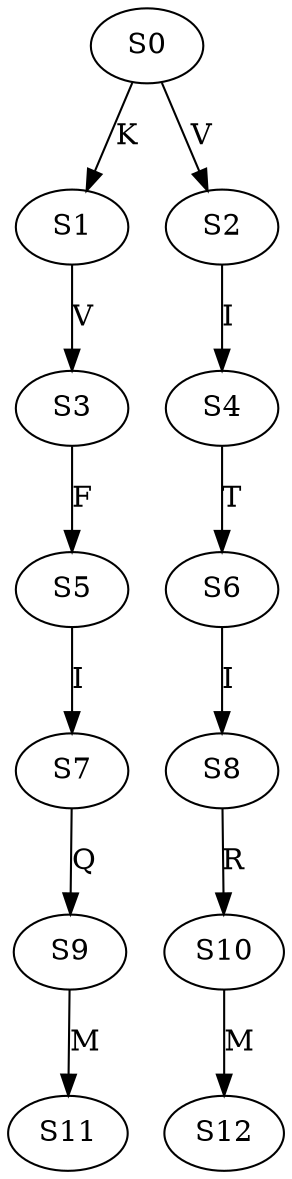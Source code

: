 strict digraph  {
	S0 -> S1 [ label = K ];
	S0 -> S2 [ label = V ];
	S1 -> S3 [ label = V ];
	S2 -> S4 [ label = I ];
	S3 -> S5 [ label = F ];
	S4 -> S6 [ label = T ];
	S5 -> S7 [ label = I ];
	S6 -> S8 [ label = I ];
	S7 -> S9 [ label = Q ];
	S8 -> S10 [ label = R ];
	S9 -> S11 [ label = M ];
	S10 -> S12 [ label = M ];
}
